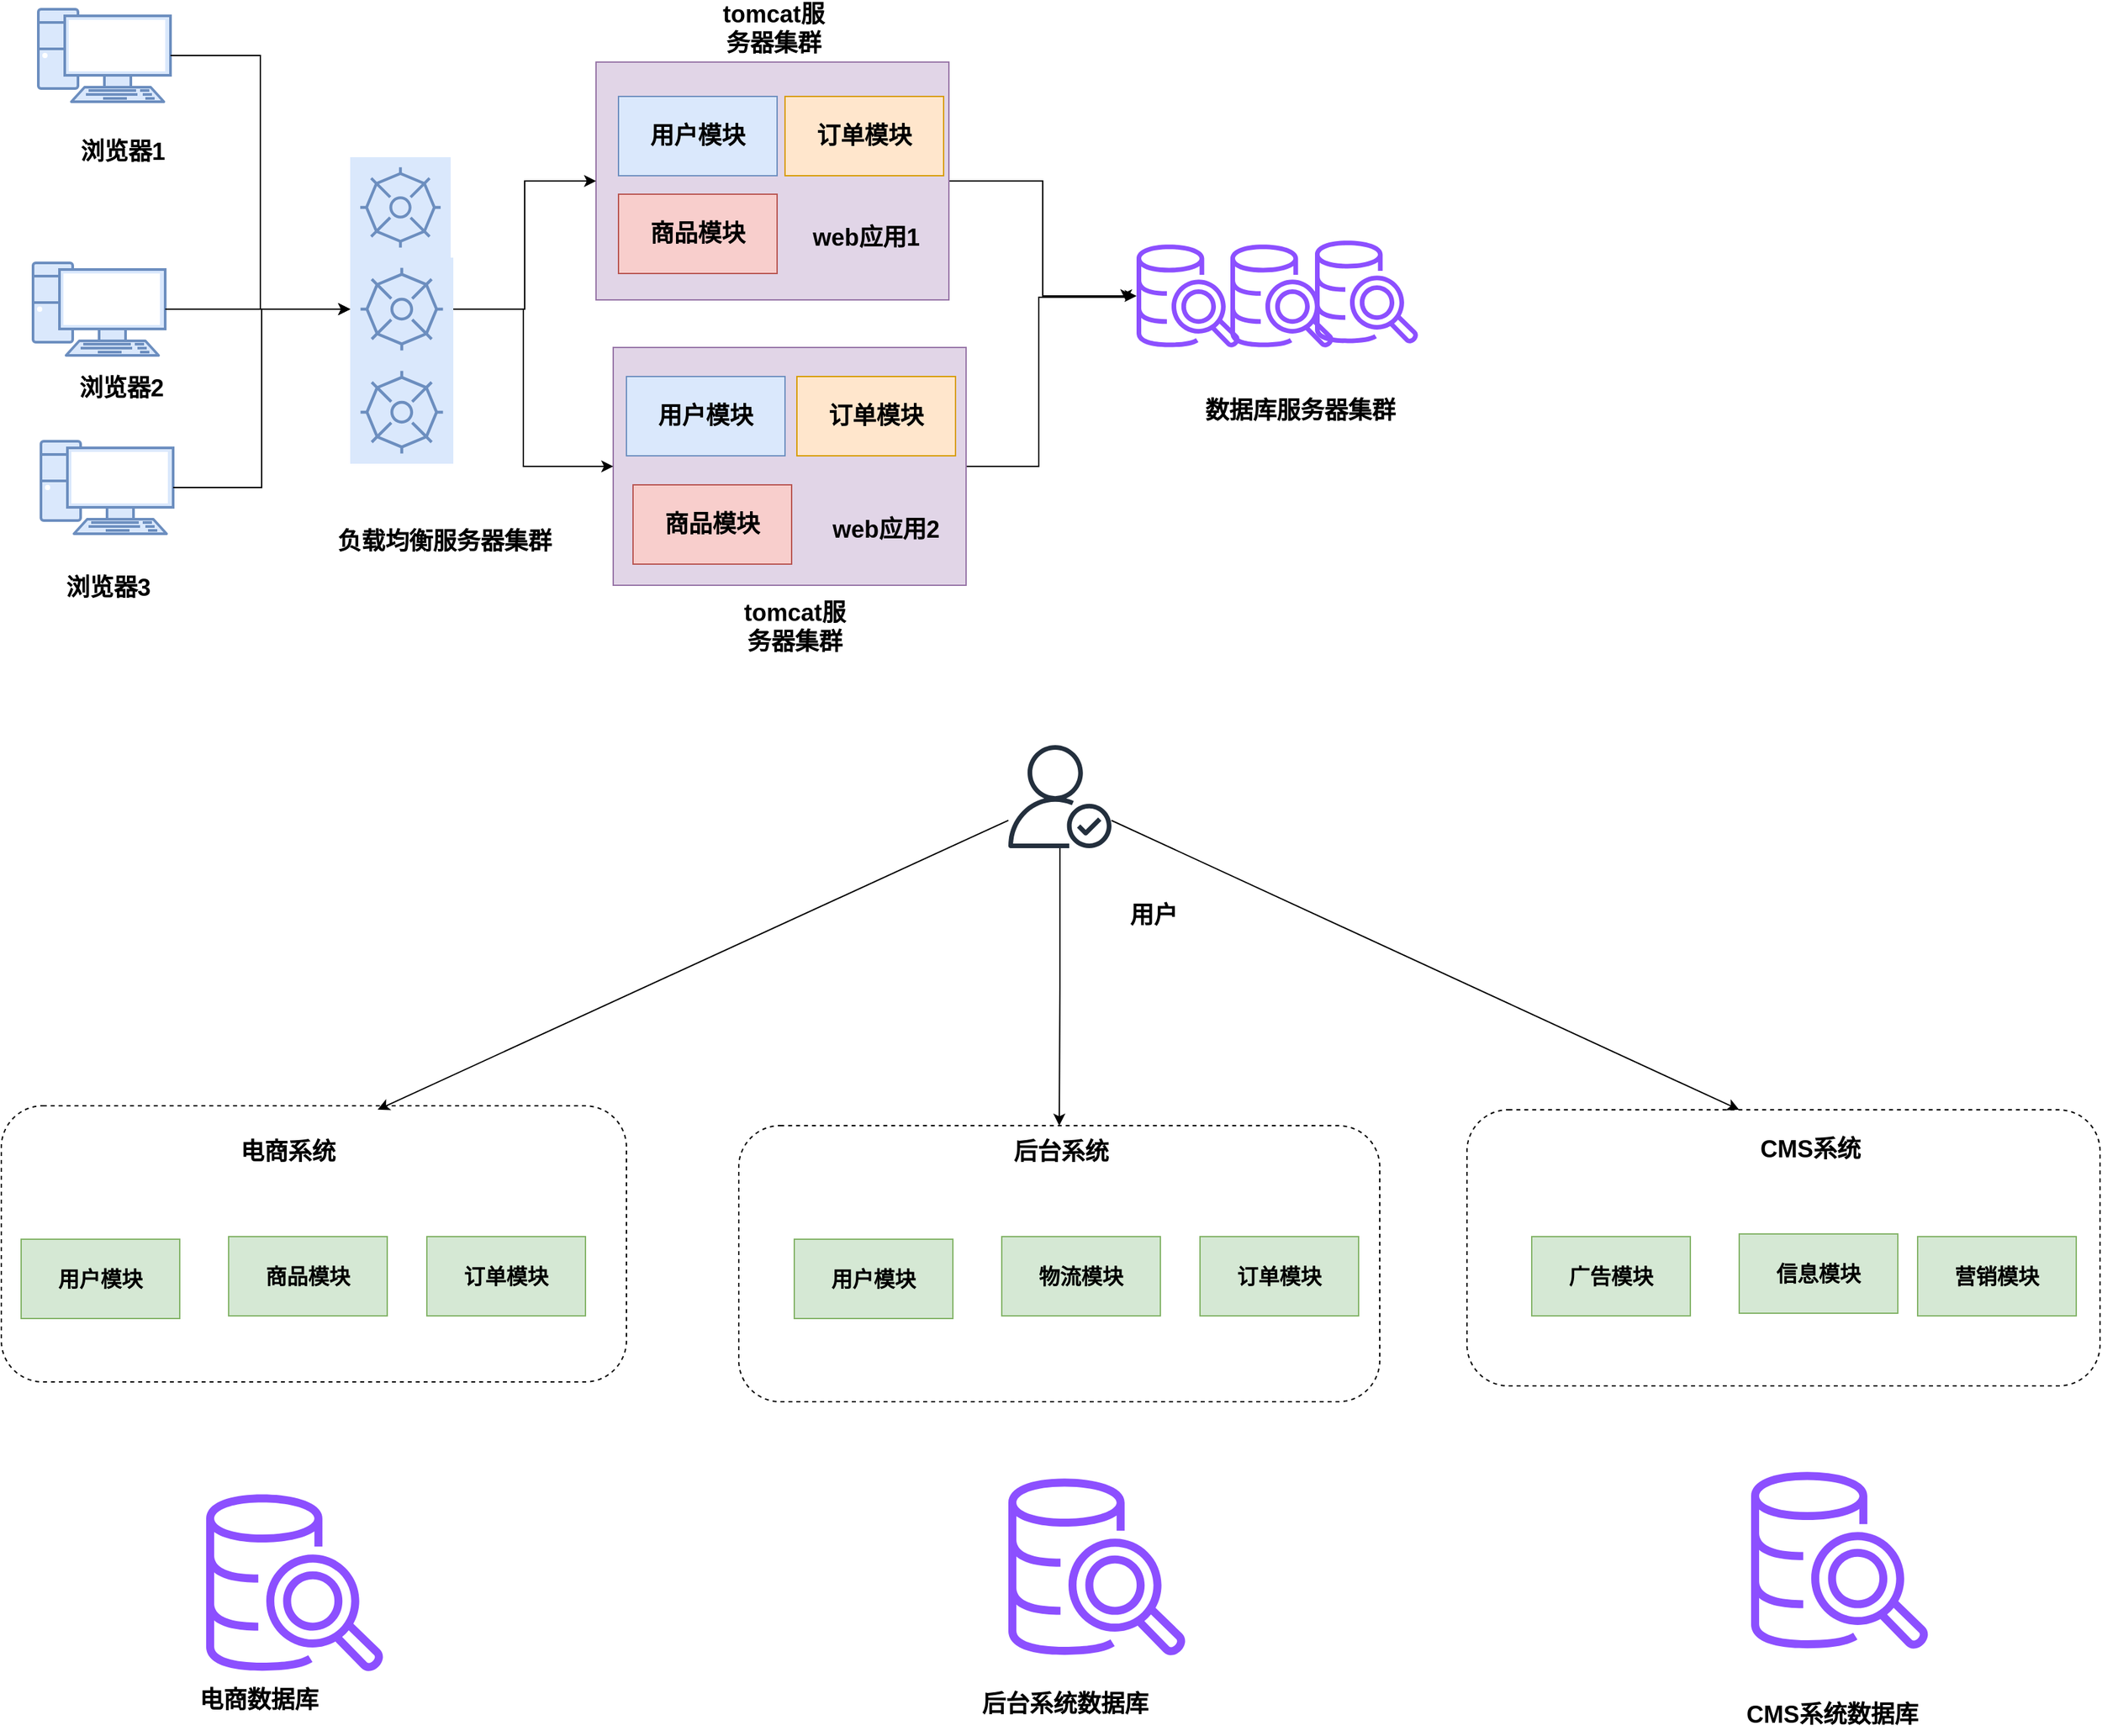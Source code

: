 <mxfile version="24.5.4" type="github">
  <diagram name="第 1 页" id="9cnmlv8norBZ3jZtzaRS">
    <mxGraphModel dx="2137" dy="892" grid="0" gridSize="10" guides="1" tooltips="1" connect="1" arrows="1" fold="1" page="0" pageScale="1" pageWidth="827" pageHeight="1169" math="0" shadow="0">
      <root>
        <mxCell id="0" />
        <mxCell id="1" parent="0" />
        <mxCell id="7oj0e5OPddCyWJo3uoJJ-51" style="edgeStyle=orthogonalEdgeStyle;rounded=0;orthogonalLoop=1;jettySize=auto;html=1;" edge="1" parent="1" source="7oj0e5OPddCyWJo3uoJJ-26">
          <mxGeometry relative="1" as="geometry">
            <mxPoint x="789.059" y="318.059" as="targetPoint" />
            <Array as="points">
              <mxPoint x="723" y="443" />
              <mxPoint x="723" y="315" />
              <mxPoint x="789" y="315" />
            </Array>
          </mxGeometry>
        </mxCell>
        <mxCell id="7oj0e5OPddCyWJo3uoJJ-26" value="&lt;span style=&quot;font-size: 18px;&quot;&gt;&lt;b style=&quot;font-size: 18px;&quot;&gt;&amp;nbsp;&lt;/b&gt;&lt;/span&gt;" style="rounded=0;whiteSpace=wrap;html=1;fillColor=#e1d5e7;strokeColor=#9673a6;fontSize=18;" vertex="1" parent="1">
          <mxGeometry x="401" y="353" width="267" height="180" as="geometry" />
        </mxCell>
        <mxCell id="7oj0e5OPddCyWJo3uoJJ-47" style="edgeStyle=orthogonalEdgeStyle;rounded=0;orthogonalLoop=1;jettySize=auto;html=1;fontSize=18;" edge="1" parent="1" source="7oj0e5OPddCyWJo3uoJJ-10" target="7oj0e5OPddCyWJo3uoJJ-35">
          <mxGeometry relative="1" as="geometry" />
        </mxCell>
        <mxCell id="7oj0e5OPddCyWJo3uoJJ-10" value="&lt;span style=&quot;font-size: 18px;&quot;&gt;&lt;b style=&quot;font-size: 18px;&quot;&gt;&amp;nbsp;&lt;/b&gt;&lt;/span&gt;" style="rounded=0;whiteSpace=wrap;html=1;fillColor=#e1d5e7;strokeColor=#9673a6;fontSize=18;" vertex="1" parent="1">
          <mxGeometry x="388" y="137" width="267" height="180" as="geometry" />
        </mxCell>
        <mxCell id="7oj0e5OPddCyWJo3uoJJ-1" value="" style="verticalAlign=top;verticalLabelPosition=bottom;labelPosition=center;align=center;html=1;outlineConnect=0;fillColor=#dae8fc;strokeColor=#6c8ebf;gradientDirection=north;strokeWidth=2;shape=mxgraph.networks.pc;fontSize=18;" vertex="1" parent="1">
          <mxGeometry x="-34" y="97" width="100" height="70" as="geometry" />
        </mxCell>
        <mxCell id="7oj0e5OPddCyWJo3uoJJ-2" value="" style="verticalAlign=top;verticalLabelPosition=bottom;labelPosition=center;align=center;html=1;outlineConnect=0;fillColor=#dae8fc;strokeColor=#6c8ebf;gradientDirection=north;strokeWidth=2;shape=mxgraph.networks.pc;fontSize=18;" vertex="1" parent="1">
          <mxGeometry x="-38" y="289" width="100" height="70" as="geometry" />
        </mxCell>
        <mxCell id="7oj0e5OPddCyWJo3uoJJ-3" value="" style="verticalAlign=top;verticalLabelPosition=bottom;labelPosition=center;align=center;html=1;outlineConnect=0;fillColor=#dae8fc;strokeColor=#6c8ebf;gradientDirection=north;strokeWidth=2;shape=mxgraph.networks.pc;fontSize=18;" vertex="1" parent="1">
          <mxGeometry x="-32" y="424" width="100" height="70" as="geometry" />
        </mxCell>
        <mxCell id="7oj0e5OPddCyWJo3uoJJ-4" value="&lt;b style=&quot;font-size: 18px;&quot;&gt;&lt;font style=&quot;font-size: 18px;&quot;&gt;浏览器1&lt;/font&gt;&lt;/b&gt;" style="text;html=1;align=center;verticalAlign=middle;whiteSpace=wrap;rounded=0;fontSize=18;" vertex="1" parent="1">
          <mxGeometry x="-8" y="190" width="76" height="30" as="geometry" />
        </mxCell>
        <mxCell id="7oj0e5OPddCyWJo3uoJJ-5" value="&lt;b style=&quot;font-size: 18px;&quot;&gt;&lt;font style=&quot;font-size: 18px;&quot;&gt;浏览器2&lt;/font&gt;&lt;/b&gt;" style="text;html=1;align=center;verticalAlign=middle;whiteSpace=wrap;rounded=0;fontSize=18;" vertex="1" parent="1">
          <mxGeometry x="-12" y="369" width="82" height="30" as="geometry" />
        </mxCell>
        <mxCell id="7oj0e5OPddCyWJo3uoJJ-6" value="&lt;b style=&quot;font-size: 18px;&quot;&gt;&lt;font style=&quot;font-size: 18px;&quot;&gt;浏览器3&lt;/font&gt;&lt;/b&gt;" style="text;html=1;align=center;verticalAlign=middle;whiteSpace=wrap;rounded=0;fontSize=18;" vertex="1" parent="1">
          <mxGeometry x="-18" y="520" width="74" height="30" as="geometry" />
        </mxCell>
        <mxCell id="7oj0e5OPddCyWJo3uoJJ-7" value="&lt;span style=&quot;font-size: 18px;&quot;&gt;&lt;b style=&quot;font-size: 18px;&quot;&gt;用户模块&lt;/b&gt;&lt;/span&gt;" style="rounded=0;whiteSpace=wrap;html=1;fillColor=#dae8fc;strokeColor=#6c8ebf;fontSize=18;" vertex="1" parent="1">
          <mxGeometry x="405" y="163" width="120" height="60" as="geometry" />
        </mxCell>
        <mxCell id="7oj0e5OPddCyWJo3uoJJ-8" value="&lt;span style=&quot;font-size: 18px;&quot;&gt;&lt;b style=&quot;font-size: 18px;&quot;&gt;订单模块&lt;/b&gt;&lt;/span&gt;" style="rounded=0;whiteSpace=wrap;html=1;fillColor=#ffe6cc;strokeColor=#d79b00;fontSize=18;" vertex="1" parent="1">
          <mxGeometry x="531" y="163" width="120" height="60" as="geometry" />
        </mxCell>
        <mxCell id="7oj0e5OPddCyWJo3uoJJ-9" value="&lt;span style=&quot;font-size: 18px;&quot;&gt;&lt;b style=&quot;font-size: 18px;&quot;&gt;商品模块&lt;/b&gt;&lt;/span&gt;" style="rounded=0;whiteSpace=wrap;html=1;fillColor=#f8cecc;strokeColor=#b85450;fontSize=18;" vertex="1" parent="1">
          <mxGeometry x="405" y="237" width="120" height="60" as="geometry" />
        </mxCell>
        <mxCell id="7oj0e5OPddCyWJo3uoJJ-19" value="&lt;b style=&quot;font-size: 18px;&quot;&gt;&lt;font style=&quot;font-size: 18px;&quot;&gt;tomcat服务器集群&lt;/font&gt;&lt;/b&gt;" style="text;html=1;align=center;verticalAlign=middle;whiteSpace=wrap;rounded=0;fontSize=18;" vertex="1" parent="1">
          <mxGeometry x="480" y="97" width="85" height="30" as="geometry" />
        </mxCell>
        <mxCell id="7oj0e5OPddCyWJo3uoJJ-21" value="" style="sketch=0;points=[[0,0,0],[0.25,0,0],[0.5,0,0],[0.75,0,0],[1,0,0],[0,1,0],[0.25,1,0],[0.5,1,0],[0.75,1,0],[1,1,0],[0,0.25,0],[0,0.5,0],[0,0.75,0],[1,0.25,0],[1,0.5,0],[1,0.75,0]];outlineConnect=0;dashed=0;verticalLabelPosition=bottom;verticalAlign=top;align=center;html=1;fontSize=18;fontStyle=0;aspect=fixed;shape=mxgraph.aws4.resourceIcon;resIcon=mxgraph.aws4.reserved_instance_reporting;fillColor=#dae8fc;strokeColor=#6c8ebf;" vertex="1" parent="1">
          <mxGeometry x="202" y="209" width="76" height="76" as="geometry" />
        </mxCell>
        <mxCell id="7oj0e5OPddCyWJo3uoJJ-45" style="edgeStyle=orthogonalEdgeStyle;rounded=0;orthogonalLoop=1;jettySize=auto;html=1;fontSize=18;" edge="1" parent="1" source="7oj0e5OPddCyWJo3uoJJ-23" target="7oj0e5OPddCyWJo3uoJJ-10">
          <mxGeometry relative="1" as="geometry" />
        </mxCell>
        <mxCell id="7oj0e5OPddCyWJo3uoJJ-46" style="edgeStyle=orthogonalEdgeStyle;rounded=0;orthogonalLoop=1;jettySize=auto;html=1;fontSize=18;" edge="1" parent="1" source="7oj0e5OPddCyWJo3uoJJ-23" target="7oj0e5OPddCyWJo3uoJJ-26">
          <mxGeometry relative="1" as="geometry">
            <Array as="points">
              <mxPoint x="333" y="324" />
              <mxPoint x="333" y="443" />
            </Array>
          </mxGeometry>
        </mxCell>
        <mxCell id="7oj0e5OPddCyWJo3uoJJ-23" value="" style="sketch=0;points=[[0,0,0],[0.25,0,0],[0.5,0,0],[0.75,0,0],[1,0,0],[0,1,0],[0.25,1,0],[0.5,1,0],[0.75,1,0],[1,1,0],[0,0.25,0],[0,0.5,0],[0,0.75,0],[1,0.25,0],[1,0.5,0],[1,0.75,0]];outlineConnect=0;dashed=0;verticalLabelPosition=bottom;verticalAlign=top;align=center;html=1;fontSize=18;fontStyle=0;aspect=fixed;shape=mxgraph.aws4.resourceIcon;resIcon=mxgraph.aws4.reserved_instance_reporting;fillColor=#dae8fc;strokeColor=#6c8ebf;" vertex="1" parent="1">
          <mxGeometry x="202" y="285" width="78" height="78" as="geometry" />
        </mxCell>
        <mxCell id="7oj0e5OPddCyWJo3uoJJ-24" value="" style="sketch=0;points=[[0,0,0],[0.25,0,0],[0.5,0,0],[0.75,0,0],[1,0,0],[0,1,0],[0.25,1,0],[0.5,1,0],[0.75,1,0],[1,1,0],[0,0.25,0],[0,0.5,0],[0,0.75,0],[1,0.25,0],[1,0.5,0],[1,0.75,0]];outlineConnect=0;dashed=0;verticalLabelPosition=bottom;verticalAlign=top;align=center;html=1;fontSize=18;fontStyle=0;aspect=fixed;shape=mxgraph.aws4.resourceIcon;resIcon=mxgraph.aws4.reserved_instance_reporting;fillColor=#dae8fc;strokeColor=#6c8ebf;" vertex="1" parent="1">
          <mxGeometry x="202" y="363" width="78" height="78" as="geometry" />
        </mxCell>
        <mxCell id="7oj0e5OPddCyWJo3uoJJ-25" value="&lt;b style=&quot;font-size: 18px;&quot;&gt;&lt;font style=&quot;font-size: 18px;&quot;&gt;web应用1&lt;/font&gt;&lt;/b&gt;" style="text;html=1;align=center;verticalAlign=middle;whiteSpace=wrap;rounded=0;fontSize=18;" vertex="1" parent="1">
          <mxGeometry x="543" y="255" width="99" height="30" as="geometry" />
        </mxCell>
        <mxCell id="7oj0e5OPddCyWJo3uoJJ-27" value="&lt;span style=&quot;font-size: 18px;&quot;&gt;&lt;b style=&quot;font-size: 18px;&quot;&gt;用户模块&lt;/b&gt;&lt;/span&gt;" style="rounded=0;whiteSpace=wrap;html=1;fillColor=#dae8fc;strokeColor=#6c8ebf;fontSize=18;" vertex="1" parent="1">
          <mxGeometry x="411" y="375" width="120" height="60" as="geometry" />
        </mxCell>
        <mxCell id="7oj0e5OPddCyWJo3uoJJ-28" value="&lt;span style=&quot;font-size: 18px;&quot;&gt;&lt;b style=&quot;font-size: 18px;&quot;&gt;订单模块&lt;/b&gt;&lt;/span&gt;" style="rounded=0;whiteSpace=wrap;html=1;fillColor=#ffe6cc;strokeColor=#d79b00;fontSize=18;" vertex="1" parent="1">
          <mxGeometry x="540" y="375" width="120" height="60" as="geometry" />
        </mxCell>
        <mxCell id="7oj0e5OPddCyWJo3uoJJ-29" value="&lt;span style=&quot;font-size: 18px;&quot;&gt;&lt;b style=&quot;font-size: 18px;&quot;&gt;商品模块&lt;/b&gt;&lt;/span&gt;" style="rounded=0;whiteSpace=wrap;html=1;fillColor=#f8cecc;strokeColor=#b85450;fontSize=18;" vertex="1" parent="1">
          <mxGeometry x="416" y="457" width="120" height="60" as="geometry" />
        </mxCell>
        <mxCell id="7oj0e5OPddCyWJo3uoJJ-30" value="&lt;b style=&quot;font-size: 18px;&quot;&gt;&lt;font style=&quot;font-size: 18px;&quot;&gt;web应用2&lt;/font&gt;&lt;/b&gt;" style="text;html=1;align=center;verticalAlign=middle;whiteSpace=wrap;rounded=0;fontSize=18;" vertex="1" parent="1">
          <mxGeometry x="562.5" y="476" width="88.5" height="30" as="geometry" />
        </mxCell>
        <mxCell id="7oj0e5OPddCyWJo3uoJJ-35" value="" style="sketch=0;outlineConnect=0;fontColor=#232F3E;gradientColor=none;fillColor=#8C4FFF;strokeColor=none;dashed=0;verticalLabelPosition=bottom;verticalAlign=top;align=center;html=1;fontSize=18;fontStyle=0;aspect=fixed;pointerEvents=1;shape=mxgraph.aws4.redshift_query_editor_v20_light;" vertex="1" parent="1">
          <mxGeometry x="797" y="275" width="78" height="78" as="geometry" />
        </mxCell>
        <mxCell id="7oj0e5OPddCyWJo3uoJJ-37" value="" style="sketch=0;outlineConnect=0;fontColor=#232F3E;gradientColor=none;fillColor=#8C4FFF;strokeColor=none;dashed=0;verticalLabelPosition=bottom;verticalAlign=top;align=center;html=1;fontSize=18;fontStyle=0;aspect=fixed;pointerEvents=1;shape=mxgraph.aws4.redshift_query_editor_v20_light;" vertex="1" parent="1">
          <mxGeometry x="868" y="275" width="78" height="78" as="geometry" />
        </mxCell>
        <mxCell id="7oj0e5OPddCyWJo3uoJJ-38" value="" style="sketch=0;outlineConnect=0;fontColor=#232F3E;gradientColor=none;fillColor=#8C4FFF;strokeColor=none;dashed=0;verticalLabelPosition=bottom;verticalAlign=top;align=center;html=1;fontSize=18;fontStyle=0;aspect=fixed;pointerEvents=1;shape=mxgraph.aws4.redshift_query_editor_v20_light;" vertex="1" parent="1">
          <mxGeometry x="932" y="272" width="78" height="78" as="geometry" />
        </mxCell>
        <mxCell id="7oj0e5OPddCyWJo3uoJJ-40" value="&lt;font style=&quot;font-size: 18px;&quot;&gt;&lt;b style=&quot;font-size: 18px;&quot;&gt;数据库服务器集群&lt;/b&gt;&lt;/font&gt;" style="text;html=1;align=center;verticalAlign=middle;whiteSpace=wrap;rounded=0;fontSize=18;" vertex="1" parent="1">
          <mxGeometry x="836" y="386" width="170" height="30" as="geometry" />
        </mxCell>
        <mxCell id="7oj0e5OPddCyWJo3uoJJ-42" style="edgeStyle=orthogonalEdgeStyle;rounded=0;orthogonalLoop=1;jettySize=auto;html=1;entryX=0;entryY=0.5;entryDx=0;entryDy=0;entryPerimeter=0;fontSize=18;" edge="1" parent="1" source="7oj0e5OPddCyWJo3uoJJ-1" target="7oj0e5OPddCyWJo3uoJJ-23">
          <mxGeometry relative="1" as="geometry" />
        </mxCell>
        <mxCell id="7oj0e5OPddCyWJo3uoJJ-43" style="edgeStyle=orthogonalEdgeStyle;rounded=0;orthogonalLoop=1;jettySize=auto;html=1;entryX=0;entryY=0.5;entryDx=0;entryDy=0;entryPerimeter=0;fontSize=18;" edge="1" parent="1" source="7oj0e5OPddCyWJo3uoJJ-2" target="7oj0e5OPddCyWJo3uoJJ-23">
          <mxGeometry relative="1" as="geometry" />
        </mxCell>
        <mxCell id="7oj0e5OPddCyWJo3uoJJ-44" style="edgeStyle=orthogonalEdgeStyle;rounded=0;orthogonalLoop=1;jettySize=auto;html=1;entryX=0;entryY=0.5;entryDx=0;entryDy=0;entryPerimeter=0;fontSize=18;" edge="1" parent="1" source="7oj0e5OPddCyWJo3uoJJ-3" target="7oj0e5OPddCyWJo3uoJJ-23">
          <mxGeometry relative="1" as="geometry" />
        </mxCell>
        <mxCell id="7oj0e5OPddCyWJo3uoJJ-49" value="&lt;b style=&quot;font-size: 18px;&quot;&gt;&lt;font style=&quot;font-size: 18px;&quot;&gt;负载均衡服务器集群&lt;/font&gt;&lt;/b&gt;" style="text;html=1;align=center;verticalAlign=middle;whiteSpace=wrap;rounded=0;fontSize=18;" vertex="1" parent="1">
          <mxGeometry x="188" y="485" width="171" height="30" as="geometry" />
        </mxCell>
        <mxCell id="7oj0e5OPddCyWJo3uoJJ-50" value="&lt;b style=&quot;font-size: 18px;&quot;&gt;&lt;font style=&quot;font-size: 18px;&quot;&gt;tomcat服务器集群&lt;/font&gt;&lt;/b&gt;" style="text;html=1;align=center;verticalAlign=middle;whiteSpace=wrap;rounded=0;fontSize=18;" vertex="1" parent="1">
          <mxGeometry x="496" y="550" width="85" height="30" as="geometry" />
        </mxCell>
        <mxCell id="7oj0e5OPddCyWJo3uoJJ-58" value="" style="rounded=1;whiteSpace=wrap;html=1;horizontal=1;verticalAlign=top;dashed=1;" vertex="1" parent="1">
          <mxGeometry x="-62" y="927" width="473" height="209" as="geometry" />
        </mxCell>
        <mxCell id="7oj0e5OPddCyWJo3uoJJ-60" value="&lt;span style=&quot;font-size: 16px;&quot;&gt;&lt;b&gt;用户模块&lt;/b&gt;&lt;/span&gt;" style="rounded=0;whiteSpace=wrap;html=1;fillColor=#d5e8d4;strokeColor=#82b366;" vertex="1" parent="1">
          <mxGeometry x="-47" y="1028" width="120" height="60" as="geometry" />
        </mxCell>
        <mxCell id="7oj0e5OPddCyWJo3uoJJ-61" value="&lt;span style=&quot;font-size: 16px;&quot;&gt;&lt;b&gt;商品模块&lt;/b&gt;&lt;/span&gt;" style="rounded=0;whiteSpace=wrap;html=1;fillColor=#d5e8d4;strokeColor=#82b366;" vertex="1" parent="1">
          <mxGeometry x="110" y="1026" width="120" height="60" as="geometry" />
        </mxCell>
        <mxCell id="7oj0e5OPddCyWJo3uoJJ-62" value="&lt;span style=&quot;font-size: 16px;&quot;&gt;&lt;b&gt;订单模块&lt;/b&gt;&lt;/span&gt;" style="rounded=0;whiteSpace=wrap;html=1;fillColor=#d5e8d4;strokeColor=#82b366;" vertex="1" parent="1">
          <mxGeometry x="260" y="1026" width="120" height="60" as="geometry" />
        </mxCell>
        <mxCell id="7oj0e5OPddCyWJo3uoJJ-64" value="&lt;b style=&quot;font-size: 18px;&quot;&gt;&lt;font style=&quot;font-size: 18px;&quot;&gt;电商系统&lt;/font&gt;&lt;/b&gt;" style="text;html=1;align=center;verticalAlign=middle;whiteSpace=wrap;rounded=0;fontSize=18;" vertex="1" parent="1">
          <mxGeometry x="117" y="947" width="76" height="30" as="geometry" />
        </mxCell>
        <mxCell id="7oj0e5OPddCyWJo3uoJJ-65" value="" style="rounded=1;whiteSpace=wrap;html=1;horizontal=1;verticalAlign=top;dashed=1;" vertex="1" parent="1">
          <mxGeometry x="496" y="942" width="485" height="209" as="geometry" />
        </mxCell>
        <mxCell id="7oj0e5OPddCyWJo3uoJJ-66" value="&lt;span style=&quot;font-size: 16px;&quot;&gt;&lt;b&gt;用户模块&lt;/b&gt;&lt;/span&gt;" style="rounded=0;whiteSpace=wrap;html=1;fillColor=#d5e8d4;strokeColor=#82b366;" vertex="1" parent="1">
          <mxGeometry x="538" y="1028" width="120" height="60" as="geometry" />
        </mxCell>
        <mxCell id="7oj0e5OPddCyWJo3uoJJ-67" value="&lt;span style=&quot;font-size: 16px;&quot;&gt;&lt;b&gt;物流模块&lt;/b&gt;&lt;/span&gt;" style="rounded=0;whiteSpace=wrap;html=1;fillColor=#d5e8d4;strokeColor=#82b366;" vertex="1" parent="1">
          <mxGeometry x="695" y="1026" width="120" height="60" as="geometry" />
        </mxCell>
        <mxCell id="7oj0e5OPddCyWJo3uoJJ-68" value="&lt;span style=&quot;font-size: 16px;&quot;&gt;&lt;b&gt;订单模块&lt;/b&gt;&lt;/span&gt;" style="rounded=0;whiteSpace=wrap;html=1;fillColor=#d5e8d4;strokeColor=#82b366;" vertex="1" parent="1">
          <mxGeometry x="845" y="1026" width="120" height="60" as="geometry" />
        </mxCell>
        <mxCell id="7oj0e5OPddCyWJo3uoJJ-69" value="&lt;b style=&quot;font-size: 18px;&quot;&gt;&lt;font style=&quot;font-size: 18px;&quot;&gt;后台系统&lt;/font&gt;&lt;/b&gt;" style="text;html=1;align=center;verticalAlign=middle;whiteSpace=wrap;rounded=0;fontSize=18;" vertex="1" parent="1">
          <mxGeometry x="702" y="947" width="76" height="30" as="geometry" />
        </mxCell>
        <mxCell id="7oj0e5OPddCyWJo3uoJJ-70" value="" style="rounded=1;whiteSpace=wrap;html=1;horizontal=1;verticalAlign=top;dashed=1;" vertex="1" parent="1">
          <mxGeometry x="1047" y="930" width="479" height="209" as="geometry" />
        </mxCell>
        <mxCell id="7oj0e5OPddCyWJo3uoJJ-71" value="&lt;span style=&quot;font-size: 16px;&quot;&gt;&lt;b&gt;广告模块&lt;/b&gt;&lt;/span&gt;" style="rounded=0;whiteSpace=wrap;html=1;fillColor=#d5e8d4;strokeColor=#82b366;" vertex="1" parent="1">
          <mxGeometry x="1096" y="1026" width="120" height="60" as="geometry" />
        </mxCell>
        <mxCell id="7oj0e5OPddCyWJo3uoJJ-72" value="&lt;span style=&quot;font-size: 16px;&quot;&gt;&lt;b&gt;信息模块&lt;/b&gt;&lt;/span&gt;" style="rounded=0;whiteSpace=wrap;html=1;fillColor=#d5e8d4;strokeColor=#82b366;" vertex="1" parent="1">
          <mxGeometry x="1253" y="1024" width="120" height="60" as="geometry" />
        </mxCell>
        <mxCell id="7oj0e5OPddCyWJo3uoJJ-73" value="&lt;span style=&quot;font-size: 16px;&quot;&gt;&lt;b&gt;营销模块&lt;/b&gt;&lt;/span&gt;" style="rounded=0;whiteSpace=wrap;html=1;fillColor=#d5e8d4;strokeColor=#82b366;" vertex="1" parent="1">
          <mxGeometry x="1388" y="1026" width="120" height="60" as="geometry" />
        </mxCell>
        <mxCell id="7oj0e5OPddCyWJo3uoJJ-74" value="&lt;b style=&quot;font-size: 18px;&quot;&gt;&lt;font style=&quot;font-size: 18px;&quot;&gt;CMS系统&lt;/font&gt;&lt;/b&gt;" style="text;html=1;align=center;verticalAlign=middle;whiteSpace=wrap;rounded=0;fontSize=18;" vertex="1" parent="1">
          <mxGeometry x="1260" y="945" width="94" height="30" as="geometry" />
        </mxCell>
        <mxCell id="7oj0e5OPddCyWJo3uoJJ-76" value="" style="sketch=0;outlineConnect=0;fontColor=#232F3E;gradientColor=none;fillColor=#8C4FFF;strokeColor=none;dashed=0;verticalLabelPosition=bottom;verticalAlign=top;align=center;html=1;fontSize=12;fontStyle=0;aspect=fixed;pointerEvents=1;shape=mxgraph.aws4.redshift_query_editor_v20_light;" vertex="1" parent="1">
          <mxGeometry x="93" y="1221" width="134" height="134" as="geometry" />
        </mxCell>
        <mxCell id="7oj0e5OPddCyWJo3uoJJ-77" value="&lt;b style=&quot;font-size: 18px;&quot;&gt;&lt;font style=&quot;font-size: 18px;&quot;&gt;电商数据库&lt;/font&gt;&lt;/b&gt;" style="text;html=1;align=center;verticalAlign=middle;whiteSpace=wrap;rounded=0;fontSize=18;" vertex="1" parent="1">
          <mxGeometry x="82" y="1362" width="102" height="30" as="geometry" />
        </mxCell>
        <mxCell id="7oj0e5OPddCyWJo3uoJJ-78" value="" style="sketch=0;outlineConnect=0;fontColor=#232F3E;gradientColor=none;fillColor=#8C4FFF;strokeColor=none;dashed=0;verticalLabelPosition=bottom;verticalAlign=top;align=center;html=1;fontSize=12;fontStyle=0;aspect=fixed;pointerEvents=1;shape=mxgraph.aws4.redshift_query_editor_v20_light;" vertex="1" parent="1">
          <mxGeometry x="700" y="1209" width="134" height="134" as="geometry" />
        </mxCell>
        <mxCell id="7oj0e5OPddCyWJo3uoJJ-79" value="&lt;b style=&quot;font-size: 18px;&quot;&gt;&lt;font style=&quot;font-size: 18px;&quot;&gt;后台系统数据库&lt;/font&gt;&lt;/b&gt;" style="text;html=1;align=center;verticalAlign=middle;whiteSpace=wrap;rounded=0;fontSize=18;" vertex="1" parent="1">
          <mxGeometry x="677" y="1365" width="132" height="30" as="geometry" />
        </mxCell>
        <mxCell id="7oj0e5OPddCyWJo3uoJJ-80" value="" style="sketch=0;outlineConnect=0;fontColor=#232F3E;gradientColor=none;fillColor=#8C4FFF;strokeColor=none;dashed=0;verticalLabelPosition=bottom;verticalAlign=top;align=center;html=1;fontSize=12;fontStyle=0;aspect=fixed;pointerEvents=1;shape=mxgraph.aws4.redshift_query_editor_v20_light;" vertex="1" parent="1">
          <mxGeometry x="1262" y="1204" width="134" height="134" as="geometry" />
        </mxCell>
        <mxCell id="7oj0e5OPddCyWJo3uoJJ-81" value="&lt;b style=&quot;font-size: 18px;&quot;&gt;&lt;font style=&quot;font-size: 18px;&quot;&gt;CMS系统数据库&lt;/font&gt;&lt;/b&gt;" style="text;html=1;align=center;verticalAlign=middle;whiteSpace=wrap;rounded=0;fontSize=18;" vertex="1" parent="1">
          <mxGeometry x="1254" y="1373" width="139" height="30" as="geometry" />
        </mxCell>
        <mxCell id="7oj0e5OPddCyWJo3uoJJ-90" style="rounded=0;orthogonalLoop=1;jettySize=auto;html=1;entryX=0.602;entryY=0.014;entryDx=0;entryDy=0;entryPerimeter=0;" edge="1" parent="1" source="7oj0e5OPddCyWJo3uoJJ-89" target="7oj0e5OPddCyWJo3uoJJ-58">
          <mxGeometry relative="1" as="geometry" />
        </mxCell>
        <mxCell id="7oj0e5OPddCyWJo3uoJJ-91" style="edgeStyle=orthogonalEdgeStyle;rounded=0;orthogonalLoop=1;jettySize=auto;html=1;" edge="1" parent="1" source="7oj0e5OPddCyWJo3uoJJ-89" target="7oj0e5OPddCyWJo3uoJJ-65">
          <mxGeometry relative="1" as="geometry" />
        </mxCell>
        <mxCell id="7oj0e5OPddCyWJo3uoJJ-92" style="rounded=0;orthogonalLoop=1;jettySize=auto;html=1;entryX=0.43;entryY=0;entryDx=0;entryDy=0;entryPerimeter=0;" edge="1" parent="1" source="7oj0e5OPddCyWJo3uoJJ-89" target="7oj0e5OPddCyWJo3uoJJ-70">
          <mxGeometry relative="1" as="geometry" />
        </mxCell>
        <mxCell id="7oj0e5OPddCyWJo3uoJJ-89" value="" style="sketch=0;outlineConnect=0;gradientColor=#ffd966;fillColor=#fff2cc;strokeColor=#d6b656;dashed=0;verticalLabelPosition=bottom;verticalAlign=top;align=center;html=1;fontSize=12;fontStyle=0;aspect=fixed;pointerEvents=1;shape=mxgraph.aws4.authenticated_user;" vertex="1" parent="1">
          <mxGeometry x="700" y="654" width="78" height="78" as="geometry" />
        </mxCell>
        <mxCell id="7oj0e5OPddCyWJo3uoJJ-93" value="&lt;b style=&quot;font-size: 18px;&quot;&gt;&lt;font style=&quot;font-size: 18px;&quot;&gt;用户&lt;/font&gt;&lt;/b&gt;" style="text;html=1;align=center;verticalAlign=middle;whiteSpace=wrap;rounded=0;fontSize=18;" vertex="1" parent="1">
          <mxGeometry x="772" y="768" width="76" height="30" as="geometry" />
        </mxCell>
      </root>
    </mxGraphModel>
  </diagram>
</mxfile>
